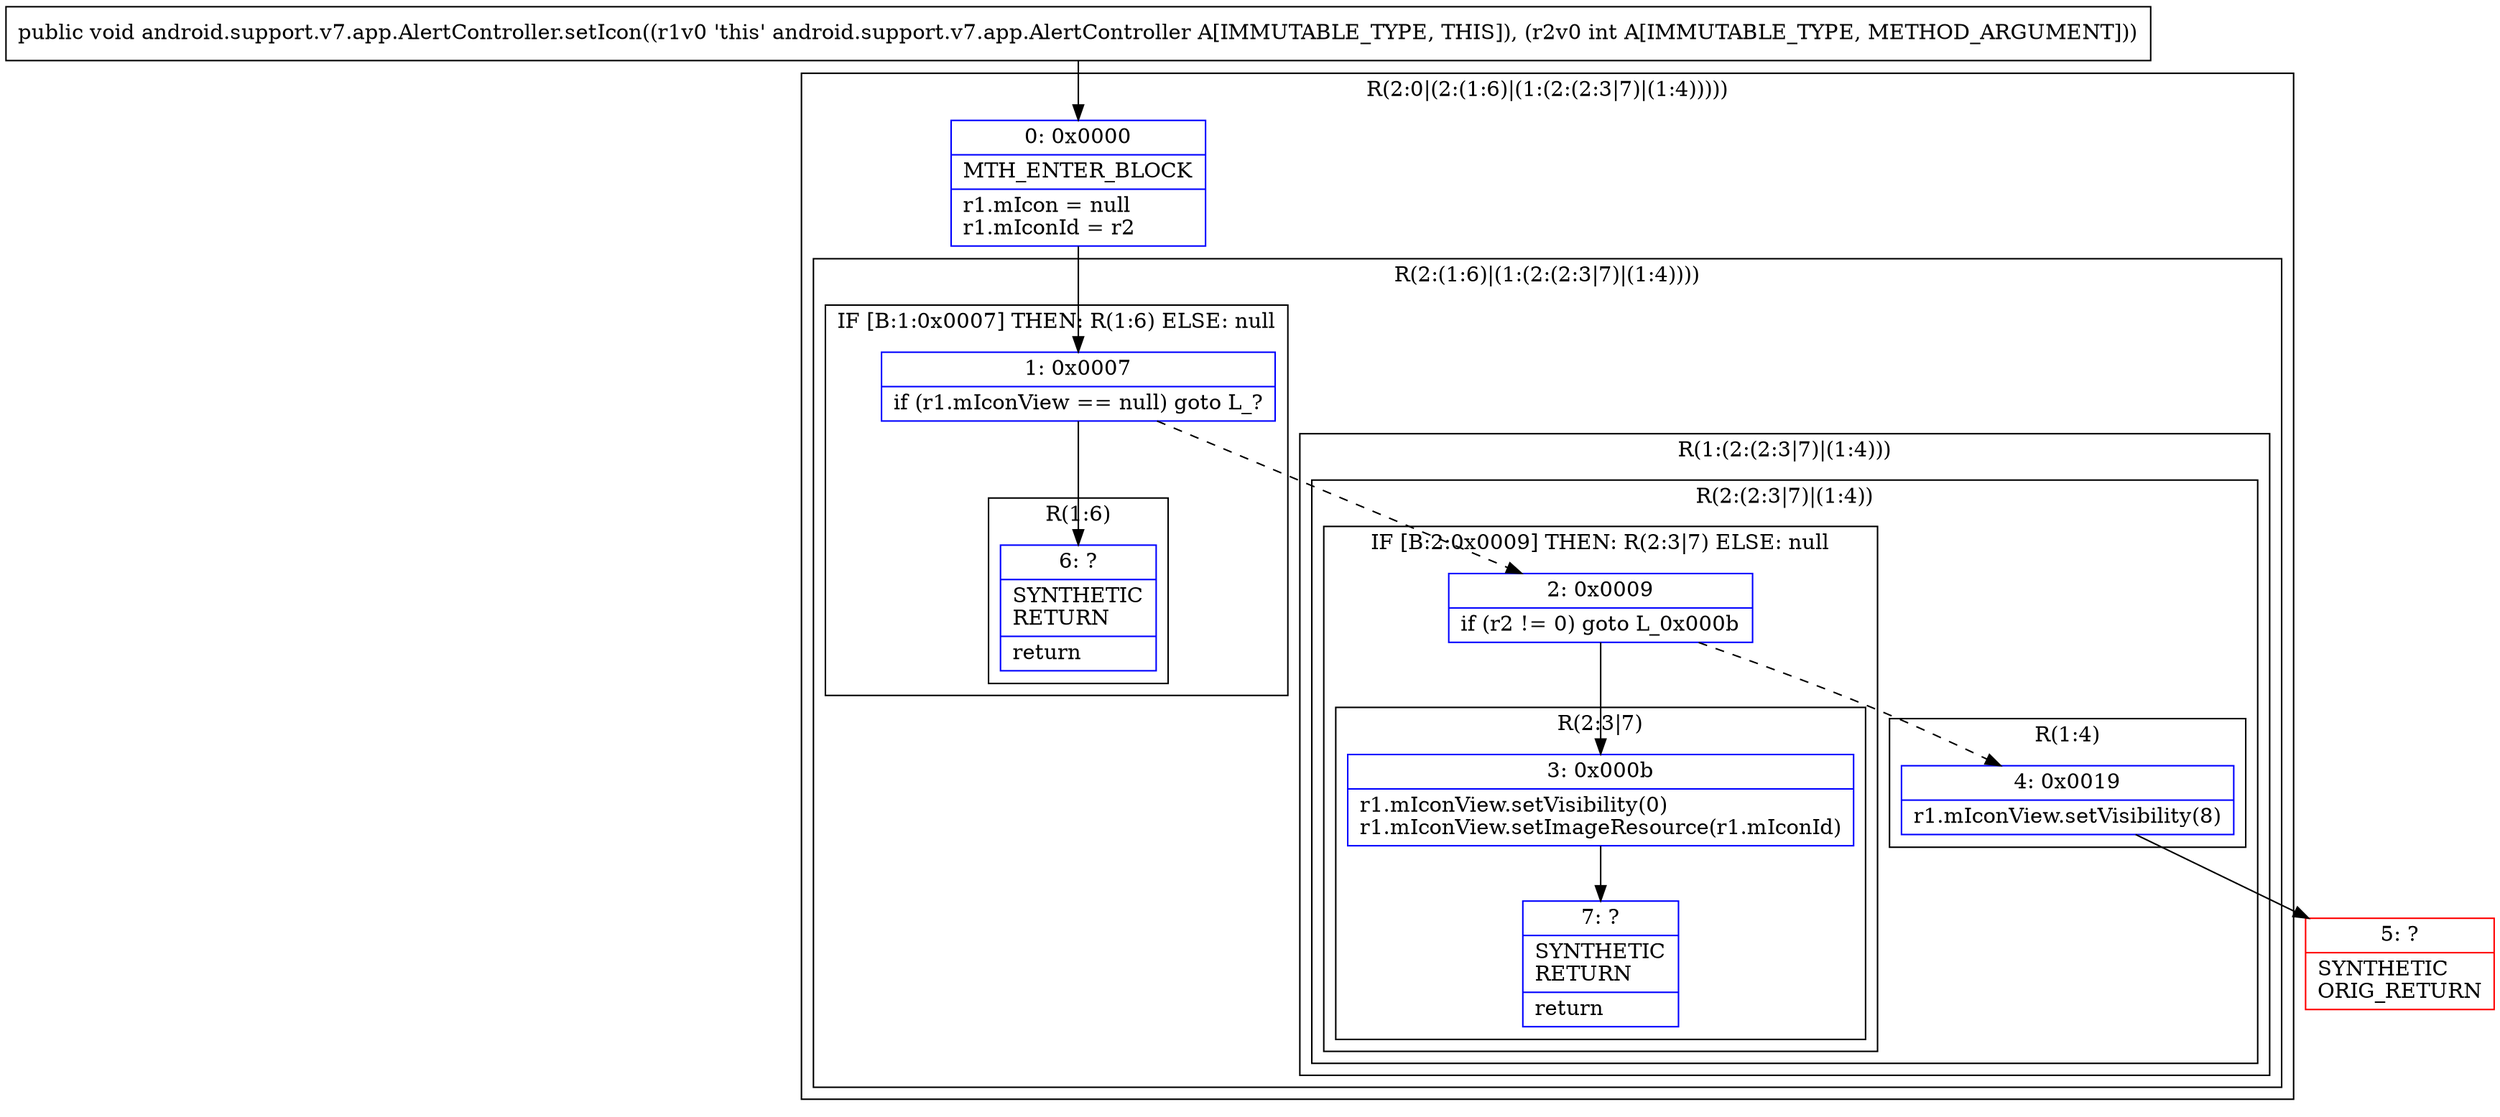 digraph "CFG forandroid.support.v7.app.AlertController.setIcon(I)V" {
subgraph cluster_Region_427902500 {
label = "R(2:0|(2:(1:6)|(1:(2:(2:3|7)|(1:4)))))";
node [shape=record,color=blue];
Node_0 [shape=record,label="{0\:\ 0x0000|MTH_ENTER_BLOCK\l|r1.mIcon = null\lr1.mIconId = r2\l}"];
subgraph cluster_Region_2141089799 {
label = "R(2:(1:6)|(1:(2:(2:3|7)|(1:4))))";
node [shape=record,color=blue];
subgraph cluster_IfRegion_1432626019 {
label = "IF [B:1:0x0007] THEN: R(1:6) ELSE: null";
node [shape=record,color=blue];
Node_1 [shape=record,label="{1\:\ 0x0007|if (r1.mIconView == null) goto L_?\l}"];
subgraph cluster_Region_19381130 {
label = "R(1:6)";
node [shape=record,color=blue];
Node_6 [shape=record,label="{6\:\ ?|SYNTHETIC\lRETURN\l|return\l}"];
}
}
subgraph cluster_Region_310672876 {
label = "R(1:(2:(2:3|7)|(1:4)))";
node [shape=record,color=blue];
subgraph cluster_Region_504773107 {
label = "R(2:(2:3|7)|(1:4))";
node [shape=record,color=blue];
subgraph cluster_IfRegion_1780317801 {
label = "IF [B:2:0x0009] THEN: R(2:3|7) ELSE: null";
node [shape=record,color=blue];
Node_2 [shape=record,label="{2\:\ 0x0009|if (r2 != 0) goto L_0x000b\l}"];
subgraph cluster_Region_1448764235 {
label = "R(2:3|7)";
node [shape=record,color=blue];
Node_3 [shape=record,label="{3\:\ 0x000b|r1.mIconView.setVisibility(0)\lr1.mIconView.setImageResource(r1.mIconId)\l}"];
Node_7 [shape=record,label="{7\:\ ?|SYNTHETIC\lRETURN\l|return\l}"];
}
}
subgraph cluster_Region_1736445809 {
label = "R(1:4)";
node [shape=record,color=blue];
Node_4 [shape=record,label="{4\:\ 0x0019|r1.mIconView.setVisibility(8)\l}"];
}
}
}
}
}
Node_5 [shape=record,color=red,label="{5\:\ ?|SYNTHETIC\lORIG_RETURN\l}"];
MethodNode[shape=record,label="{public void android.support.v7.app.AlertController.setIcon((r1v0 'this' android.support.v7.app.AlertController A[IMMUTABLE_TYPE, THIS]), (r2v0 int A[IMMUTABLE_TYPE, METHOD_ARGUMENT])) }"];
MethodNode -> Node_0;
Node_0 -> Node_1;
Node_1 -> Node_2[style=dashed];
Node_1 -> Node_6;
Node_2 -> Node_3;
Node_2 -> Node_4[style=dashed];
Node_3 -> Node_7;
Node_4 -> Node_5;
}

